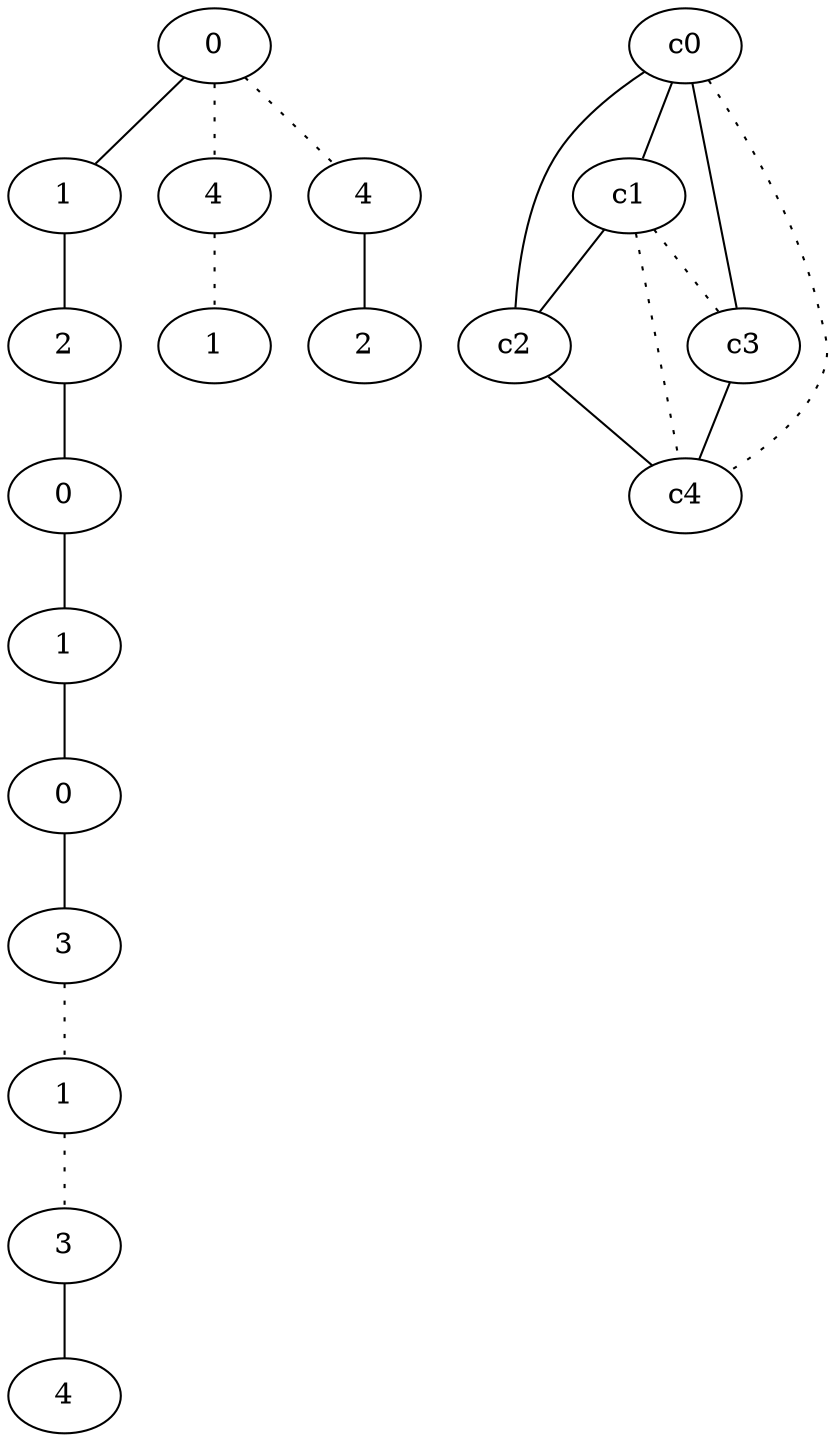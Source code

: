 graph {
a0[label=0];
a1[label=1];
a2[label=2];
a3[label=0];
a4[label=1];
a5[label=0];
a6[label=3];
a7[label=1];
a8[label=3];
a9[label=4];
a10[label=4];
a11[label=1];
a12[label=4];
a13[label=2];
a0 -- a1;
a0 -- a10 [style=dotted];
a0 -- a12 [style=dotted];
a1 -- a2;
a2 -- a3;
a3 -- a4;
a4 -- a5;
a5 -- a6;
a6 -- a7 [style=dotted];
a7 -- a8 [style=dotted];
a8 -- a9;
a10 -- a11 [style=dotted];
a12 -- a13;
c0 -- c1;
c0 -- c2;
c0 -- c3;
c0 -- c4 [style=dotted];
c1 -- c2;
c1 -- c3 [style=dotted];
c1 -- c4 [style=dotted];
c2 -- c4;
c3 -- c4;
}
